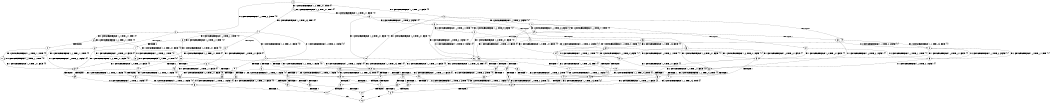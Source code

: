 digraph BCG {
size = "7, 10.5";
center = TRUE;
node [shape = circle];
0 [peripheries = 2];
0 -> 1 [label = "EX !1 !ATOMIC_EXCH_BRANCH (1, +0, TRUE, +0, 1, TRUE) !{0}"];
0 -> 2 [label = "EX !2 !ATOMIC_EXCH_BRANCH (1, +1, TRUE, +0, 3, TRUE) !{0}"];
0 -> 3 [label = "EX !0 !ATOMIC_EXCH_BRANCH (1, +1, TRUE, +1, 1, FALSE) !{0}"];
1 -> 4 [label = "EX !2 !ATOMIC_EXCH_BRANCH (1, +1, TRUE, +0, 3, TRUE) !{0}"];
1 -> 5 [label = "EX !0 !ATOMIC_EXCH_BRANCH (1, +1, TRUE, +1, 1, FALSE) !{0}"];
1 -> 1 [label = "EX !1 !ATOMIC_EXCH_BRANCH (1, +0, TRUE, +0, 1, TRUE) !{0}"];
2 -> 6 [label = "TERMINATE !2"];
2 -> 7 [label = "EX !1 !ATOMIC_EXCH_BRANCH (1, +0, TRUE, +0, 1, FALSE) !{0}"];
2 -> 8 [label = "EX !0 !ATOMIC_EXCH_BRANCH (1, +1, TRUE, +1, 1, TRUE) !{0}"];
3 -> 9 [label = "TERMINATE !0"];
3 -> 10 [label = "EX !1 !ATOMIC_EXCH_BRANCH (1, +0, TRUE, +0, 1, FALSE) !{0}"];
3 -> 11 [label = "EX !2 !ATOMIC_EXCH_BRANCH (1, +1, TRUE, +0, 3, FALSE) !{0}"];
4 -> 12 [label = "TERMINATE !2"];
4 -> 13 [label = "EX !0 !ATOMIC_EXCH_BRANCH (1, +1, TRUE, +1, 1, TRUE) !{0}"];
4 -> 7 [label = "EX !1 !ATOMIC_EXCH_BRANCH (1, +0, TRUE, +0, 1, FALSE) !{0}"];
5 -> 14 [label = "TERMINATE !0"];
5 -> 15 [label = "EX !2 !ATOMIC_EXCH_BRANCH (1, +1, TRUE, +0, 3, FALSE) !{0}"];
5 -> 10 [label = "EX !1 !ATOMIC_EXCH_BRANCH (1, +0, TRUE, +0, 1, FALSE) !{0}"];
6 -> 16 [label = "EX !1 !ATOMIC_EXCH_BRANCH (1, +0, TRUE, +0, 1, FALSE) !{0}"];
6 -> 17 [label = "EX !0 !ATOMIC_EXCH_BRANCH (1, +1, TRUE, +1, 1, TRUE) !{0}"];
7 -> 18 [label = "TERMINATE !1"];
7 -> 19 [label = "TERMINATE !2"];
7 -> 20 [label = "EX !0 !ATOMIC_EXCH_BRANCH (1, +1, TRUE, +1, 1, FALSE) !{0}"];
8 -> 21 [label = "TERMINATE !2"];
8 -> 22 [label = "EX !1 !ATOMIC_EXCH_BRANCH (1, +0, TRUE, +0, 1, FALSE) !{0}"];
8 -> 8 [label = "EX !0 !ATOMIC_EXCH_BRANCH (1, +1, TRUE, +1, 1, TRUE) !{0}"];
9 -> 23 [label = "EX !2 !ATOMIC_EXCH_BRANCH (1, +1, TRUE, +0, 3, FALSE) !{1}"];
9 -> 24 [label = "EX !1 !ATOMIC_EXCH_BRANCH (1, +0, TRUE, +0, 1, FALSE) !{1}"];
10 -> 25 [label = "TERMINATE !1"];
10 -> 26 [label = "TERMINATE !0"];
10 -> 20 [label = "EX !2 !ATOMIC_EXCH_BRANCH (1, +1, TRUE, +0, 3, TRUE) !{0}"];
11 -> 27 [label = "TERMINATE !0"];
11 -> 28 [label = "EX !1 !ATOMIC_EXCH_BRANCH (1, +0, TRUE, +0, 1, FALSE) !{0}"];
11 -> 29 [label = "EX !2 !ATOMIC_EXCH_BRANCH (1, +1, TRUE, +1, 1, TRUE) !{0}"];
12 -> 30 [label = "EX !0 !ATOMIC_EXCH_BRANCH (1, +1, TRUE, +1, 1, TRUE) !{0}"];
12 -> 16 [label = "EX !1 !ATOMIC_EXCH_BRANCH (1, +0, TRUE, +0, 1, FALSE) !{0}"];
13 -> 31 [label = "TERMINATE !2"];
13 -> 22 [label = "EX !1 !ATOMIC_EXCH_BRANCH (1, +0, TRUE, +0, 1, FALSE) !{0}"];
13 -> 13 [label = "EX !0 !ATOMIC_EXCH_BRANCH (1, +1, TRUE, +1, 1, TRUE) !{0}"];
14 -> 32 [label = "EX !2 !ATOMIC_EXCH_BRANCH (1, +1, TRUE, +0, 3, FALSE) !{1}"];
14 -> 24 [label = "EX !1 !ATOMIC_EXCH_BRANCH (1, +0, TRUE, +0, 1, FALSE) !{1}"];
15 -> 33 [label = "TERMINATE !0"];
15 -> 34 [label = "EX !2 !ATOMIC_EXCH_BRANCH (1, +1, TRUE, +1, 1, TRUE) !{0}"];
15 -> 28 [label = "EX !1 !ATOMIC_EXCH_BRANCH (1, +0, TRUE, +0, 1, FALSE) !{0}"];
16 -> 35 [label = "TERMINATE !1"];
16 -> 36 [label = "EX !0 !ATOMIC_EXCH_BRANCH (1, +1, TRUE, +1, 1, FALSE) !{0}"];
17 -> 37 [label = "EX !1 !ATOMIC_EXCH_BRANCH (1, +0, TRUE, +0, 1, FALSE) !{0}"];
17 -> 17 [label = "EX !0 !ATOMIC_EXCH_BRANCH (1, +1, TRUE, +1, 1, TRUE) !{0}"];
18 -> 38 [label = "TERMINATE !2"];
18 -> 39 [label = "EX !0 !ATOMIC_EXCH_BRANCH (1, +1, TRUE, +1, 1, FALSE) !{0}"];
19 -> 35 [label = "TERMINATE !1"];
19 -> 36 [label = "EX !0 !ATOMIC_EXCH_BRANCH (1, +1, TRUE, +1, 1, FALSE) !{0}"];
20 -> 40 [label = "TERMINATE !1"];
20 -> 41 [label = "TERMINATE !2"];
20 -> 42 [label = "TERMINATE !0"];
21 -> 37 [label = "EX !1 !ATOMIC_EXCH_BRANCH (1, +0, TRUE, +0, 1, FALSE) !{0}"];
21 -> 17 [label = "EX !0 !ATOMIC_EXCH_BRANCH (1, +1, TRUE, +1, 1, TRUE) !{0}"];
22 -> 43 [label = "TERMINATE !1"];
22 -> 44 [label = "TERMINATE !2"];
22 -> 20 [label = "EX !0 !ATOMIC_EXCH_BRANCH (1, +1, TRUE, +1, 1, FALSE) !{0}"];
23 -> 45 [label = "EX !1 !ATOMIC_EXCH_BRANCH (1, +0, TRUE, +0, 1, FALSE) !{1}"];
23 -> 46 [label = "EX !2 !ATOMIC_EXCH_BRANCH (1, +1, TRUE, +1, 1, TRUE) !{1}"];
24 -> 47 [label = "TERMINATE !1"];
24 -> 48 [label = "EX !2 !ATOMIC_EXCH_BRANCH (1, +1, TRUE, +0, 3, TRUE) !{1}"];
25 -> 49 [label = "TERMINATE !0"];
25 -> 39 [label = "EX !2 !ATOMIC_EXCH_BRANCH (1, +1, TRUE, +0, 3, TRUE) !{0}"];
26 -> 47 [label = "TERMINATE !1"];
26 -> 48 [label = "EX !2 !ATOMIC_EXCH_BRANCH (1, +1, TRUE, +0, 3, TRUE) !{1}"];
27 -> 45 [label = "EX !1 !ATOMIC_EXCH_BRANCH (1, +0, TRUE, +0, 1, FALSE) !{1}"];
27 -> 46 [label = "EX !2 !ATOMIC_EXCH_BRANCH (1, +1, TRUE, +1, 1, TRUE) !{1}"];
28 -> 50 [label = "TERMINATE !1"];
28 -> 51 [label = "TERMINATE !0"];
28 -> 20 [label = "EX !2 !ATOMIC_EXCH_BRANCH (1, +1, TRUE, +1, 1, FALSE) !{0}"];
29 -> 52 [label = "TERMINATE !0"];
29 -> 53 [label = "EX !1 !ATOMIC_EXCH_BRANCH (1, +0, TRUE, +0, 1, FALSE) !{0}"];
29 -> 11 [label = "EX !2 !ATOMIC_EXCH_BRANCH (1, +1, TRUE, +0, 3, FALSE) !{0}"];
30 -> 37 [label = "EX !1 !ATOMIC_EXCH_BRANCH (1, +0, TRUE, +0, 1, FALSE) !{0}"];
30 -> 30 [label = "EX !0 !ATOMIC_EXCH_BRANCH (1, +1, TRUE, +1, 1, TRUE) !{0}"];
31 -> 37 [label = "EX !1 !ATOMIC_EXCH_BRANCH (1, +0, TRUE, +0, 1, FALSE) !{0}"];
31 -> 30 [label = "EX !0 !ATOMIC_EXCH_BRANCH (1, +1, TRUE, +1, 1, TRUE) !{0}"];
32 -> 54 [label = "EX !2 !ATOMIC_EXCH_BRANCH (1, +1, TRUE, +1, 1, TRUE) !{1}"];
32 -> 45 [label = "EX !1 !ATOMIC_EXCH_BRANCH (1, +0, TRUE, +0, 1, FALSE) !{1}"];
33 -> 54 [label = "EX !2 !ATOMIC_EXCH_BRANCH (1, +1, TRUE, +1, 1, TRUE) !{1}"];
33 -> 45 [label = "EX !1 !ATOMIC_EXCH_BRANCH (1, +0, TRUE, +0, 1, FALSE) !{1}"];
34 -> 55 [label = "TERMINATE !0"];
34 -> 15 [label = "EX !2 !ATOMIC_EXCH_BRANCH (1, +1, TRUE, +0, 3, FALSE) !{0}"];
34 -> 53 [label = "EX !1 !ATOMIC_EXCH_BRANCH (1, +0, TRUE, +0, 1, FALSE) !{0}"];
35 -> 56 [label = "EX !0 !ATOMIC_EXCH_BRANCH (1, +1, TRUE, +1, 1, FALSE) !{0}"];
36 -> 57 [label = "TERMINATE !1"];
36 -> 58 [label = "TERMINATE !0"];
37 -> 59 [label = "TERMINATE !1"];
37 -> 36 [label = "EX !0 !ATOMIC_EXCH_BRANCH (1, +1, TRUE, +1, 1, FALSE) !{0}"];
38 -> 56 [label = "EX !0 !ATOMIC_EXCH_BRANCH (1, +1, TRUE, +1, 1, FALSE) !{0}"];
39 -> 60 [label = "TERMINATE !2"];
39 -> 61 [label = "TERMINATE !0"];
40 -> 60 [label = "TERMINATE !2"];
40 -> 61 [label = "TERMINATE !0"];
41 -> 57 [label = "TERMINATE !1"];
41 -> 58 [label = "TERMINATE !0"];
42 -> 62 [label = "TERMINATE !1"];
42 -> 63 [label = "TERMINATE !2"];
43 -> 64 [label = "TERMINATE !2"];
43 -> 39 [label = "EX !0 !ATOMIC_EXCH_BRANCH (1, +1, TRUE, +1, 1, FALSE) !{0}"];
44 -> 59 [label = "TERMINATE !1"];
44 -> 36 [label = "EX !0 !ATOMIC_EXCH_BRANCH (1, +1, TRUE, +1, 1, FALSE) !{0}"];
45 -> 65 [label = "TERMINATE !1"];
45 -> 48 [label = "EX !2 !ATOMIC_EXCH_BRANCH (1, +1, TRUE, +1, 1, FALSE) !{1}"];
46 -> 66 [label = "EX !1 !ATOMIC_EXCH_BRANCH (1, +0, TRUE, +0, 1, FALSE) !{1}"];
46 -> 23 [label = "EX !2 !ATOMIC_EXCH_BRANCH (1, +1, TRUE, +0, 3, FALSE) !{1}"];
47 -> 67 [label = "EX !2 !ATOMIC_EXCH_BRANCH (1, +1, TRUE, +0, 3, TRUE) !{2}"];
48 -> 62 [label = "TERMINATE !1"];
48 -> 63 [label = "TERMINATE !2"];
49 -> 67 [label = "EX !2 !ATOMIC_EXCH_BRANCH (1, +1, TRUE, +0, 3, TRUE) !{2}"];
50 -> 68 [label = "TERMINATE !0"];
50 -> 39 [label = "EX !2 !ATOMIC_EXCH_BRANCH (1, +1, TRUE, +1, 1, FALSE) !{0}"];
51 -> 65 [label = "TERMINATE !1"];
51 -> 48 [label = "EX !2 !ATOMIC_EXCH_BRANCH (1, +1, TRUE, +1, 1, FALSE) !{1}"];
52 -> 66 [label = "EX !1 !ATOMIC_EXCH_BRANCH (1, +0, TRUE, +0, 1, FALSE) !{1}"];
52 -> 23 [label = "EX !2 !ATOMIC_EXCH_BRANCH (1, +1, TRUE, +0, 3, FALSE) !{1}"];
53 -> 69 [label = "TERMINATE !1"];
53 -> 70 [label = "TERMINATE !0"];
53 -> 20 [label = "EX !2 !ATOMIC_EXCH_BRANCH (1, +1, TRUE, +0, 3, TRUE) !{0}"];
54 -> 32 [label = "EX !2 !ATOMIC_EXCH_BRANCH (1, +1, TRUE, +0, 3, FALSE) !{1}"];
54 -> 66 [label = "EX !1 !ATOMIC_EXCH_BRANCH (1, +0, TRUE, +0, 1, FALSE) !{1}"];
55 -> 32 [label = "EX !2 !ATOMIC_EXCH_BRANCH (1, +1, TRUE, +0, 3, FALSE) !{1}"];
55 -> 66 [label = "EX !1 !ATOMIC_EXCH_BRANCH (1, +0, TRUE, +0, 1, FALSE) !{1}"];
56 -> 71 [label = "TERMINATE !0"];
57 -> 71 [label = "TERMINATE !0"];
58 -> 72 [label = "TERMINATE !1"];
59 -> 56 [label = "EX !0 !ATOMIC_EXCH_BRANCH (1, +1, TRUE, +1, 1, FALSE) !{0}"];
60 -> 71 [label = "TERMINATE !0"];
61 -> 73 [label = "TERMINATE !2"];
62 -> 73 [label = "TERMINATE !2"];
63 -> 72 [label = "TERMINATE !1"];
64 -> 56 [label = "EX !0 !ATOMIC_EXCH_BRANCH (1, +1, TRUE, +1, 1, FALSE) !{0}"];
65 -> 67 [label = "EX !2 !ATOMIC_EXCH_BRANCH (1, +1, TRUE, +1, 1, FALSE) !{2}"];
66 -> 74 [label = "TERMINATE !1"];
66 -> 48 [label = "EX !2 !ATOMIC_EXCH_BRANCH (1, +1, TRUE, +0, 3, TRUE) !{1}"];
67 -> 73 [label = "TERMINATE !2"];
68 -> 67 [label = "EX !2 !ATOMIC_EXCH_BRANCH (1, +1, TRUE, +1, 1, FALSE) !{2}"];
69 -> 75 [label = "TERMINATE !0"];
69 -> 39 [label = "EX !2 !ATOMIC_EXCH_BRANCH (1, +1, TRUE, +0, 3, TRUE) !{0}"];
70 -> 74 [label = "TERMINATE !1"];
70 -> 48 [label = "EX !2 !ATOMIC_EXCH_BRANCH (1, +1, TRUE, +0, 3, TRUE) !{1}"];
71 -> 76 [label = "exit"];
72 -> 76 [label = "exit"];
73 -> 76 [label = "exit"];
74 -> 67 [label = "EX !2 !ATOMIC_EXCH_BRANCH (1, +1, TRUE, +0, 3, TRUE) !{2}"];
75 -> 67 [label = "EX !2 !ATOMIC_EXCH_BRANCH (1, +1, TRUE, +0, 3, TRUE) !{2}"];
}
